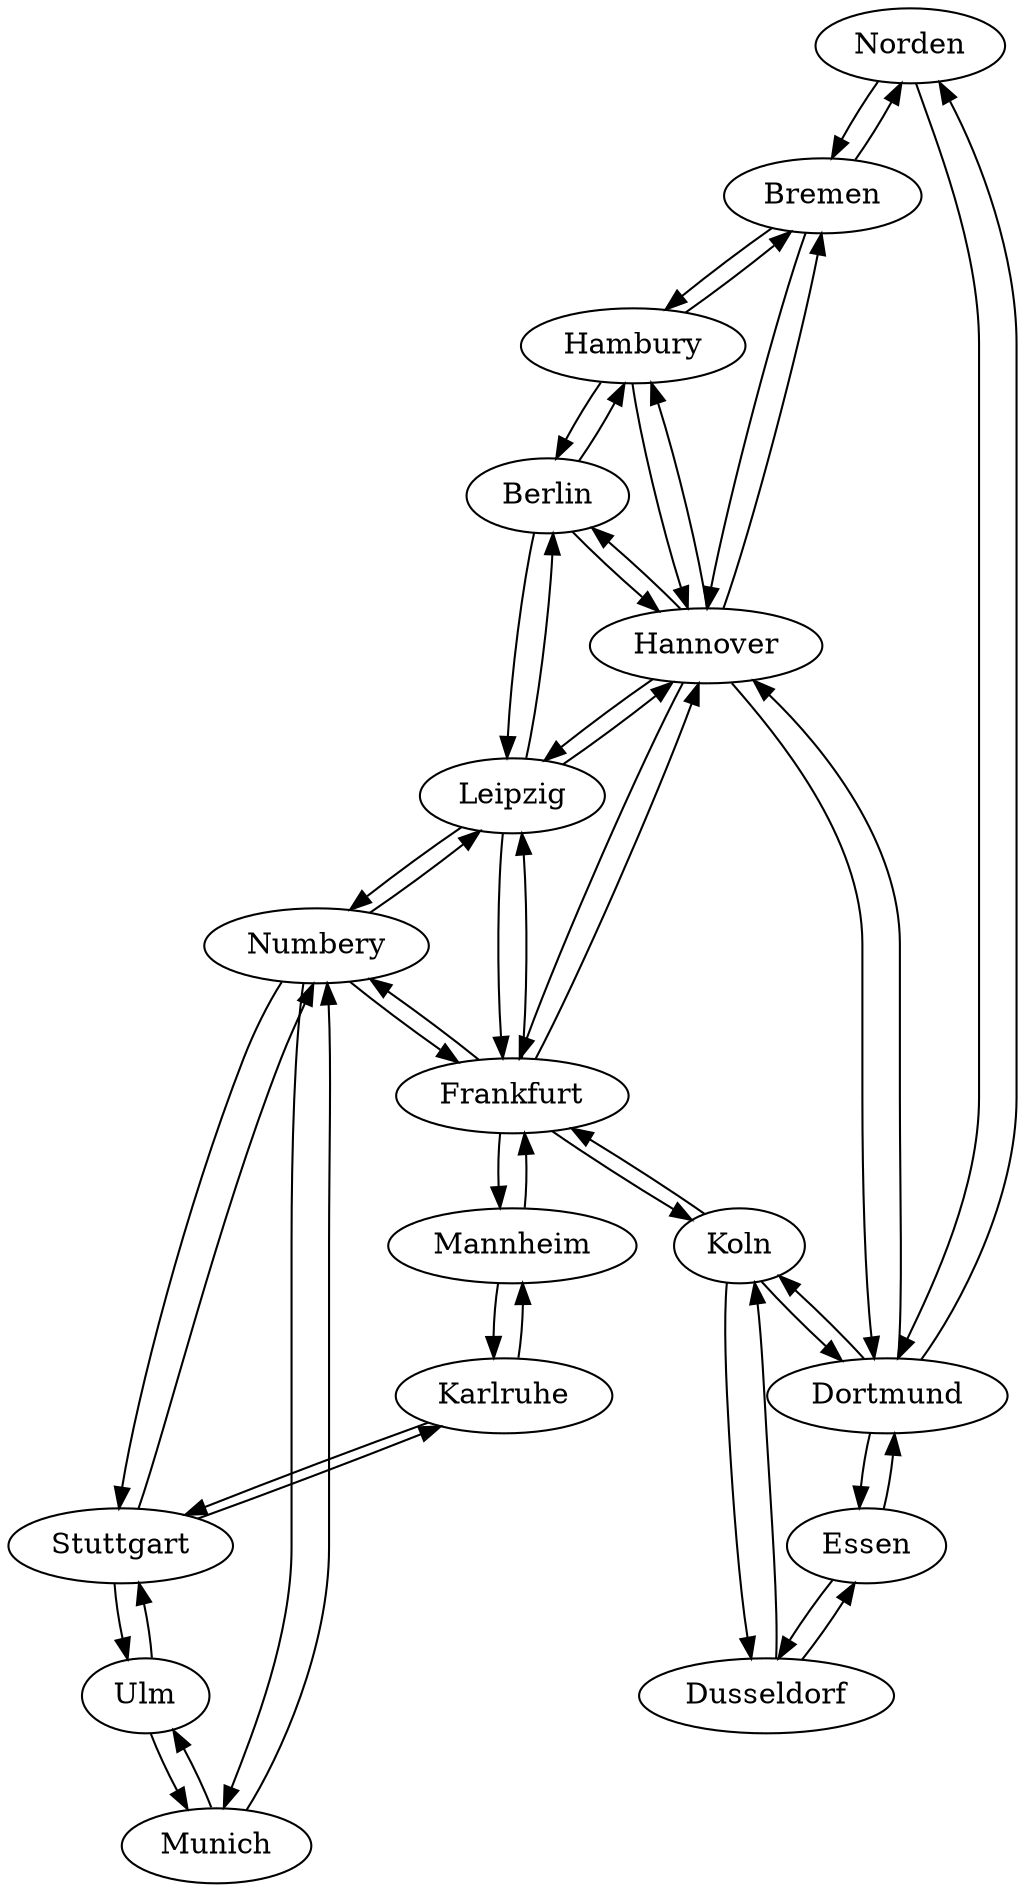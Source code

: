  digraph germanhy{
	"Norden" -> "Bremen";
	"Norden" -> "Dortmund";
	"Dortmund" -> "Essen";
	"Dortmund" -> "Hannover";
	"Dortmund" -> "Koln";
	"Dortmund" -> "Norden";
	"Essen" -> "Dortmund";
	"Essen" -> "Dusseldorf";
	"Dusseldorf" -> "Essen";
	"Dusseldorf" -> "Koln";
	"Koln" -> "Dusseldorf";
	"Koln" -> "Dortmund";
	"Koln" -> "Frankfurt";
	"Frankfurt" -> "Koln";
	"Frankfurt" -> "Hannover";
	"Frankfurt" -> "Mannheim";
	"Frankfurt" -> "Leipzig";
	"Frankfurt" -> "Numbery";
	"Mannheim" -> "Frankfurt";
	"Mannheim" -> "Karlruhe";
	"Karlruhe" -> "Mannheim";
	"Karlruhe" -> "Stuttgart";
	"Stuttgart" -> "Karlruhe";
	"Stuttgart" -> "Numbery";
	"Stuttgart" -> "Ulm";
	"Ulm" -> "Stuttgart";
	"Ulm" -> "Munich";
	"Munich" -> "Ulm";
	"Munich" -> "Numbery";
	"Numbery" -> "Stuttgart";
	"Numbery" -> "Munich";
	"Numbery" -> "Frankfurt";
	"Numbery" -> "Leipzig";
	"Leipzig" -> "Numbery";
	"Leipzig" -> "Frankfurt";
	"Leipzig" -> "Hannover";
	"Leipzig" -> "Berlin";
	"Berlin" -> "Leipzig";
	"Berlin" -> "Hannover";
	"Berlin" -> "Hambury";
	"Hambury" -> "Berlin";
	"Hambury" -> "Hannover";
	"Hambury" -> "Bremen";
	"Bremen" -> "Norden";
	"Bremen" -> "Hannover";
	"Bremen" -> "Hambury";
	"Hannover" -> "Bremen";
	"Hannover" -> "Dortmund";
	"Hannover" -> "Frankfurt";
	"Hannover" -> "Leipzig";
	"Hannover" -> "Berlin";
	"Hannover" -> "Hambury";
 }
